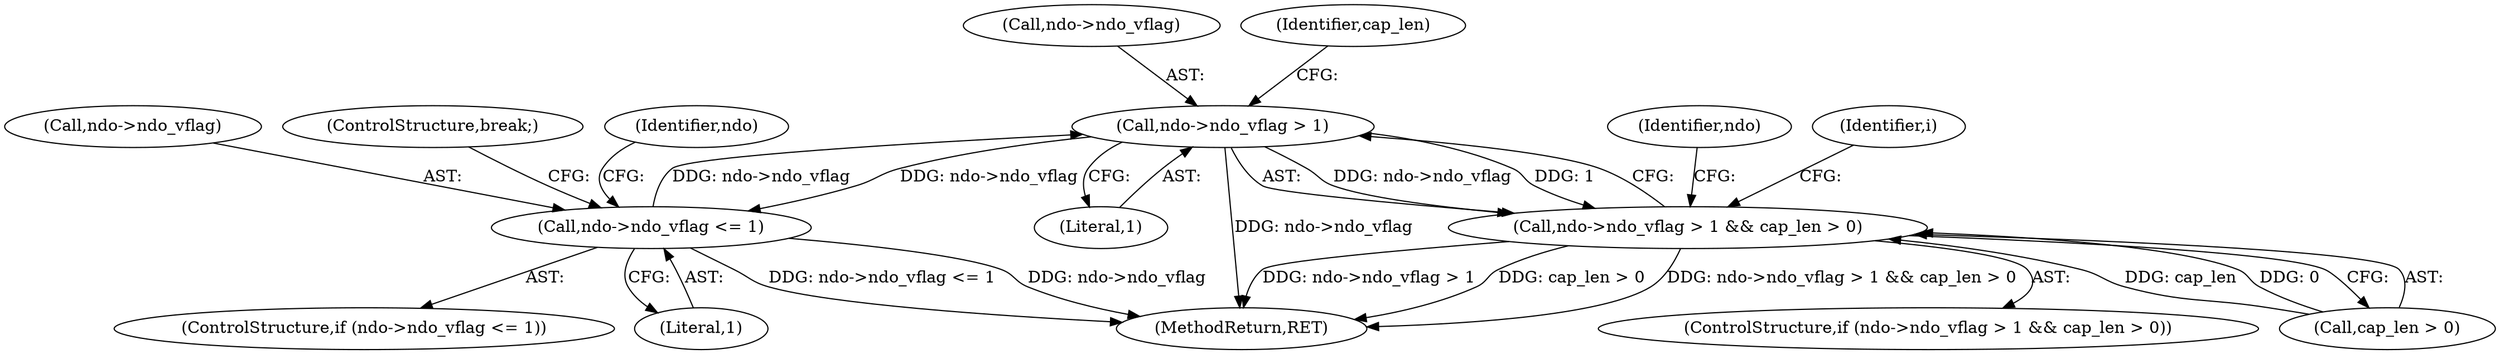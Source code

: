 digraph "0_tcpdump_86326e880d31b328a151d45348c35220baa9a1ff@pointer" {
"1000443" [label="(Call,ndo->ndo_vflag > 1)"];
"1000425" [label="(Call,ndo->ndo_vflag <= 1)"];
"1000443" [label="(Call,ndo->ndo_vflag > 1)"];
"1000442" [label="(Call,ndo->ndo_vflag > 1 && cap_len > 0)"];
"1000424" [label="(ControlStructure,if (ndo->ndo_vflag <= 1))"];
"1000440" [label="(ControlStructure,break;)"];
"1000431" [label="(Identifier,ndo)"];
"1000441" [label="(ControlStructure,if (ndo->ndo_vflag > 1 && cap_len > 0))"];
"1000448" [label="(Call,cap_len > 0)"];
"1000429" [label="(Literal,1)"];
"1000447" [label="(Literal,1)"];
"1000443" [label="(Call,ndo->ndo_vflag > 1)"];
"1000444" [label="(Call,ndo->ndo_vflag)"];
"1000426" [label="(Call,ndo->ndo_vflag)"];
"1000449" [label="(Identifier,cap_len)"];
"1000473" [label="(MethodReturn,RET)"];
"1000425" [label="(Call,ndo->ndo_vflag <= 1)"];
"1000453" [label="(Identifier,ndo)"];
"1000442" [label="(Call,ndo->ndo_vflag > 1 && cap_len > 0)"];
"1000463" [label="(Identifier,i)"];
"1000443" -> "1000442"  [label="AST: "];
"1000443" -> "1000447"  [label="CFG: "];
"1000444" -> "1000443"  [label="AST: "];
"1000447" -> "1000443"  [label="AST: "];
"1000449" -> "1000443"  [label="CFG: "];
"1000442" -> "1000443"  [label="CFG: "];
"1000443" -> "1000473"  [label="DDG: ndo->ndo_vflag"];
"1000443" -> "1000425"  [label="DDG: ndo->ndo_vflag"];
"1000443" -> "1000442"  [label="DDG: ndo->ndo_vflag"];
"1000443" -> "1000442"  [label="DDG: 1"];
"1000425" -> "1000443"  [label="DDG: ndo->ndo_vflag"];
"1000425" -> "1000424"  [label="AST: "];
"1000425" -> "1000429"  [label="CFG: "];
"1000426" -> "1000425"  [label="AST: "];
"1000429" -> "1000425"  [label="AST: "];
"1000431" -> "1000425"  [label="CFG: "];
"1000440" -> "1000425"  [label="CFG: "];
"1000425" -> "1000473"  [label="DDG: ndo->ndo_vflag"];
"1000425" -> "1000473"  [label="DDG: ndo->ndo_vflag <= 1"];
"1000442" -> "1000441"  [label="AST: "];
"1000442" -> "1000448"  [label="CFG: "];
"1000448" -> "1000442"  [label="AST: "];
"1000453" -> "1000442"  [label="CFG: "];
"1000463" -> "1000442"  [label="CFG: "];
"1000442" -> "1000473"  [label="DDG: ndo->ndo_vflag > 1 && cap_len > 0"];
"1000442" -> "1000473"  [label="DDG: ndo->ndo_vflag > 1"];
"1000442" -> "1000473"  [label="DDG: cap_len > 0"];
"1000448" -> "1000442"  [label="DDG: cap_len"];
"1000448" -> "1000442"  [label="DDG: 0"];
}
